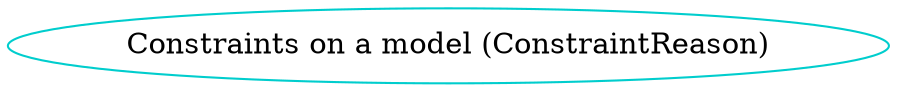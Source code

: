 digraph constraintreason {
    /* definitions for each type component */
	ConstraintReason 	    [shape=oval, color=cyan3, label="Constraints on a model (ConstraintReason)"];
}

/* dot -Tpng sample.dot -o sample.png */
